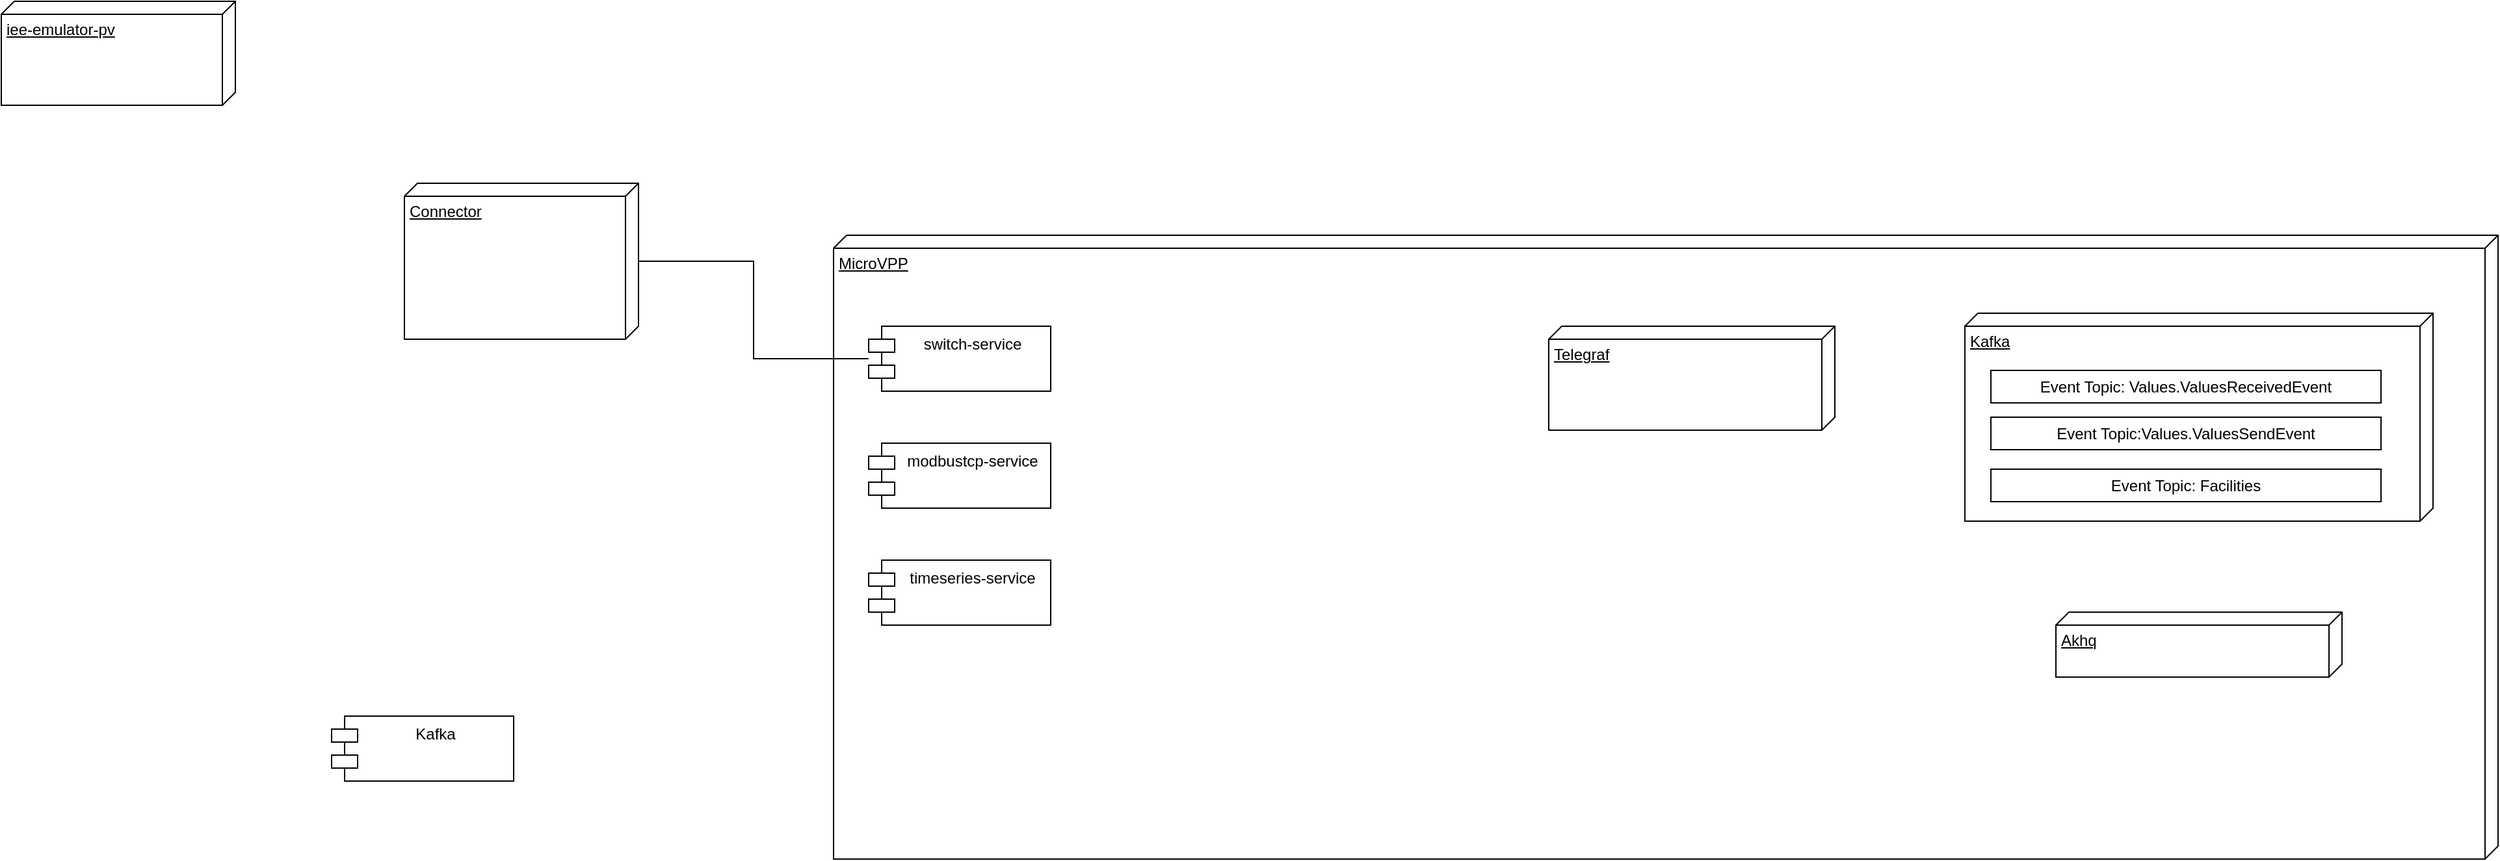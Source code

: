 <mxfile version="22.1.21" type="github">
  <diagram name="Seite-1" id="YvIIDkltpzDu5RlnCBpo">
    <mxGraphModel dx="2037" dy="-36" grid="1" gridSize="10" guides="1" tooltips="1" connect="1" arrows="1" fold="1" page="1" pageScale="1" pageWidth="827" pageHeight="1169" math="0" shadow="0">
      <root>
        <mxCell id="0" />
        <mxCell id="1" parent="0" />
        <mxCell id="GIrpE-bIgu7VbKGYVEwn-1" value="MicroVPP" style="verticalAlign=top;align=left;spacingTop=8;spacingLeft=2;spacingRight=12;shape=cube;size=10;direction=south;fontStyle=4;html=1;whiteSpace=wrap;" vertex="1" parent="1">
          <mxGeometry x="800" y="1430" width="1280" height="480" as="geometry" />
        </mxCell>
        <mxCell id="GIrpE-bIgu7VbKGYVEwn-7" style="edgeStyle=orthogonalEdgeStyle;rounded=0;orthogonalLoop=1;jettySize=auto;html=1;endArrow=none;endFill=0;" edge="1" parent="1" source="GIrpE-bIgu7VbKGYVEwn-2" target="GIrpE-bIgu7VbKGYVEwn-6">
          <mxGeometry relative="1" as="geometry" />
        </mxCell>
        <mxCell id="GIrpE-bIgu7VbKGYVEwn-2" value="Connector" style="verticalAlign=top;align=left;spacingTop=8;spacingLeft=2;spacingRight=12;shape=cube;size=10;direction=south;fontStyle=4;html=1;whiteSpace=wrap;" vertex="1" parent="1">
          <mxGeometry x="470" y="1390" width="180" height="120" as="geometry" />
        </mxCell>
        <mxCell id="GIrpE-bIgu7VbKGYVEwn-6" value="switch-service" style="shape=module;align=left;spacingLeft=20;align=center;verticalAlign=top;whiteSpace=wrap;html=1;" vertex="1" parent="1">
          <mxGeometry x="827" y="1500" width="140" height="50" as="geometry" />
        </mxCell>
        <mxCell id="GIrpE-bIgu7VbKGYVEwn-8" value="timeseries-service" style="shape=module;align=left;spacingLeft=20;align=center;verticalAlign=top;whiteSpace=wrap;html=1;" vertex="1" parent="1">
          <mxGeometry x="827" y="1680" width="140" height="50" as="geometry" />
        </mxCell>
        <mxCell id="GIrpE-bIgu7VbKGYVEwn-9" value="modbustcp-service" style="shape=module;align=left;spacingLeft=20;align=center;verticalAlign=top;whiteSpace=wrap;html=1;" vertex="1" parent="1">
          <mxGeometry x="827" y="1590" width="140" height="50" as="geometry" />
        </mxCell>
        <mxCell id="GIrpE-bIgu7VbKGYVEwn-10" value="Kafka" style="shape=module;align=left;spacingLeft=20;align=center;verticalAlign=top;whiteSpace=wrap;html=1;" vertex="1" parent="1">
          <mxGeometry x="414" y="1800" width="140" height="50" as="geometry" />
        </mxCell>
        <mxCell id="GIrpE-bIgu7VbKGYVEwn-12" value="Telegraf" style="verticalAlign=top;align=left;spacingTop=8;spacingLeft=2;spacingRight=12;shape=cube;size=10;direction=south;fontStyle=4;html=1;whiteSpace=wrap;" vertex="1" parent="1">
          <mxGeometry x="1350" y="1500" width="220" height="80" as="geometry" />
        </mxCell>
        <mxCell id="GIrpE-bIgu7VbKGYVEwn-13" value="Akhq" style="verticalAlign=top;align=left;spacingTop=8;spacingLeft=2;spacingRight=12;shape=cube;size=10;direction=south;fontStyle=4;html=1;whiteSpace=wrap;" vertex="1" parent="1">
          <mxGeometry x="1740" y="1720" width="220" height="50" as="geometry" />
        </mxCell>
        <mxCell id="GIrpE-bIgu7VbKGYVEwn-15" value="iee-emulator-pv" style="verticalAlign=top;align=left;spacingTop=8;spacingLeft=2;spacingRight=12;shape=cube;size=10;direction=south;fontStyle=4;html=1;whiteSpace=wrap;" vertex="1" parent="1">
          <mxGeometry x="160" y="1250" width="180" height="80" as="geometry" />
        </mxCell>
        <mxCell id="GIrpE-bIgu7VbKGYVEwn-19" value="" style="group" vertex="1" connectable="0" parent="1">
          <mxGeometry x="1670" y="1490" width="360" height="160" as="geometry" />
        </mxCell>
        <mxCell id="GIrpE-bIgu7VbKGYVEwn-11" value="Kafka" style="verticalAlign=top;align=left;spacingTop=8;spacingLeft=2;spacingRight=12;shape=cube;size=10;direction=south;fontStyle=4;html=1;whiteSpace=wrap;" vertex="1" parent="GIrpE-bIgu7VbKGYVEwn-19">
          <mxGeometry width="360" height="160" as="geometry" />
        </mxCell>
        <mxCell id="GIrpE-bIgu7VbKGYVEwn-16" value="Event Topic: Values.ValuesReceivedEvent" style="html=1;whiteSpace=wrap;" vertex="1" parent="GIrpE-bIgu7VbKGYVEwn-19">
          <mxGeometry x="20" y="44" width="300" height="25" as="geometry" />
        </mxCell>
        <mxCell id="GIrpE-bIgu7VbKGYVEwn-17" value="Event Topic:Values.ValuesSendEvent" style="html=1;whiteSpace=wrap;" vertex="1" parent="GIrpE-bIgu7VbKGYVEwn-19">
          <mxGeometry x="20" y="80" width="300" height="25" as="geometry" />
        </mxCell>
        <mxCell id="GIrpE-bIgu7VbKGYVEwn-18" value="Event Topic: Facilities" style="html=1;whiteSpace=wrap;" vertex="1" parent="GIrpE-bIgu7VbKGYVEwn-19">
          <mxGeometry x="20" y="120" width="300" height="25" as="geometry" />
        </mxCell>
      </root>
    </mxGraphModel>
  </diagram>
</mxfile>
